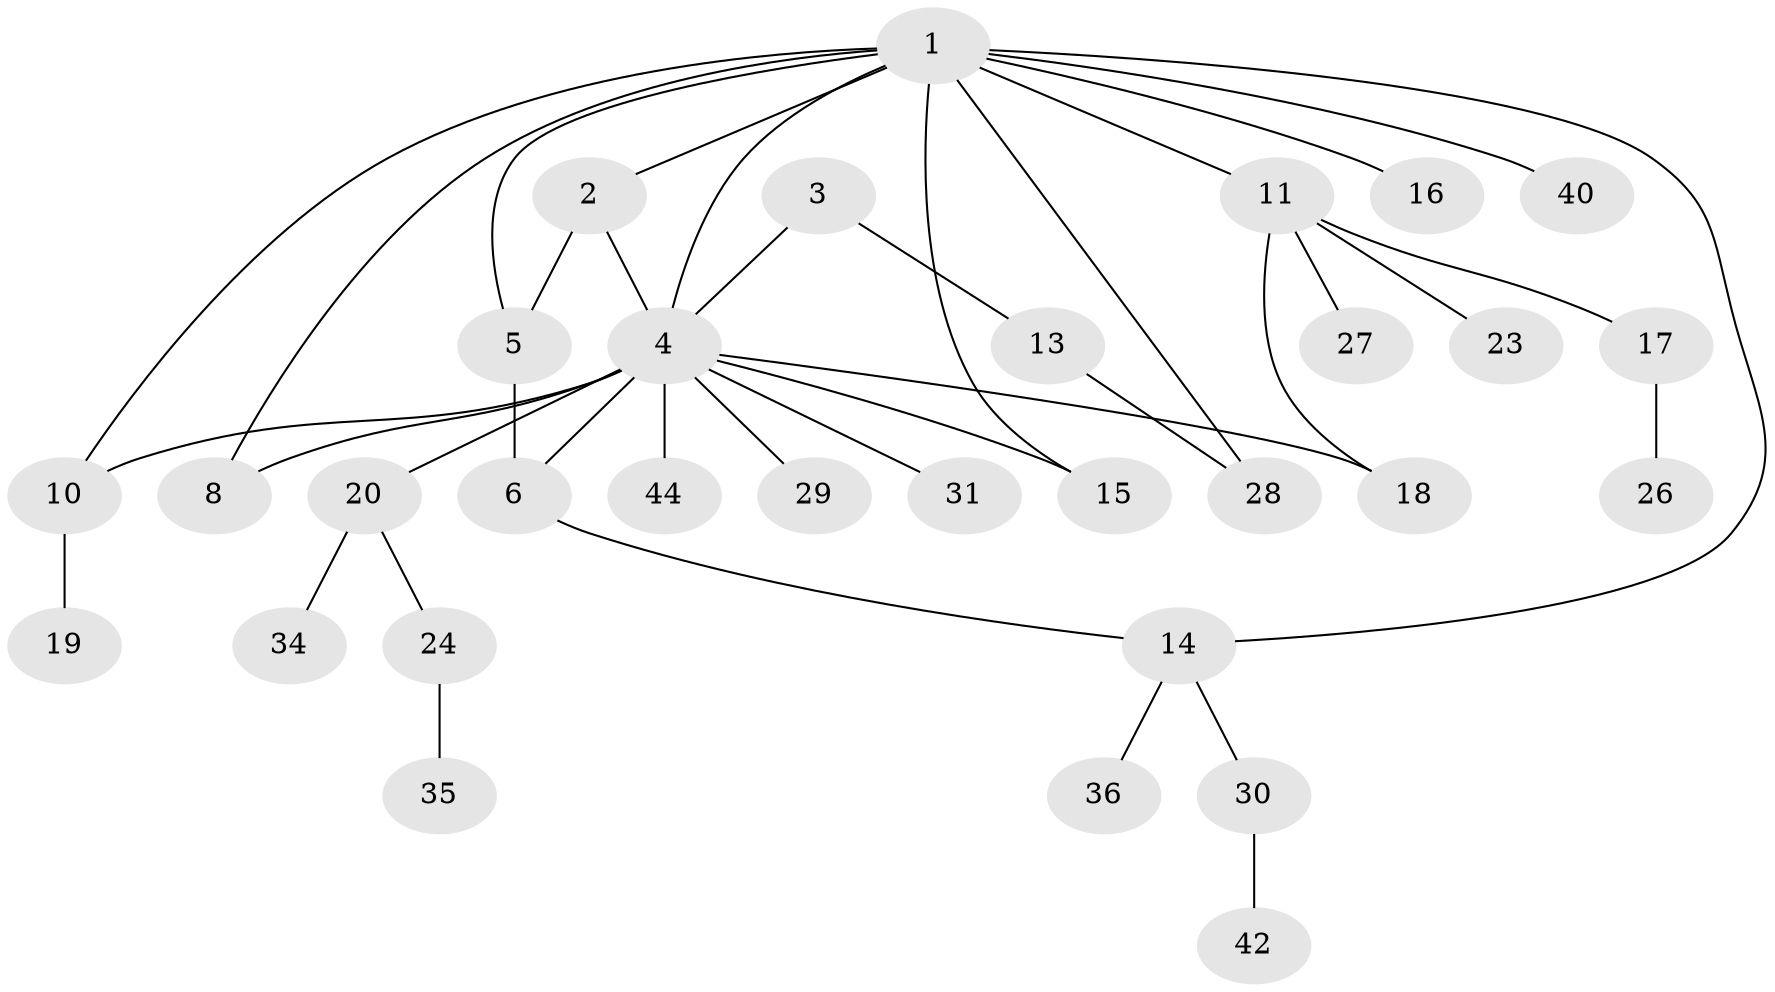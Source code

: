 // original degree distribution, {6: 0.06382978723404255, 4: 0.06382978723404255, 2: 0.23404255319148937, 9: 0.02127659574468085, 3: 0.1276595744680851, 5: 0.02127659574468085, 7: 0.02127659574468085, 1: 0.44680851063829785}
// Generated by graph-tools (version 1.1) at 2025/42/03/06/25 10:42:13]
// undirected, 31 vertices, 39 edges
graph export_dot {
graph [start="1"]
  node [color=gray90,style=filled];
  1 [super="+9"];
  2 [super="+38"];
  3 [super="+12"];
  4 [super="+7"];
  5;
  6 [super="+41"];
  8;
  10 [super="+25"];
  11 [super="+47"];
  13 [super="+39"];
  14 [super="+22"];
  15;
  16;
  17 [super="+21"];
  18 [super="+37"];
  19 [super="+45"];
  20;
  23;
  24 [super="+43"];
  26;
  27;
  28 [super="+33"];
  29;
  30 [super="+32"];
  31;
  34;
  35;
  36;
  40 [super="+46"];
  42;
  44;
  1 -- 2;
  1 -- 11;
  1 -- 40;
  1 -- 4;
  1 -- 16;
  1 -- 5;
  1 -- 8;
  1 -- 10;
  1 -- 28;
  1 -- 15;
  1 -- 14;
  2 -- 4;
  2 -- 5;
  3 -- 4;
  3 -- 13;
  4 -- 6 [weight=2];
  4 -- 10;
  4 -- 15;
  4 -- 29;
  4 -- 31;
  4 -- 20;
  4 -- 8;
  4 -- 44;
  4 -- 18;
  5 -- 6;
  6 -- 14;
  10 -- 19;
  11 -- 17;
  11 -- 18;
  11 -- 23;
  11 -- 27;
  13 -- 28;
  14 -- 30;
  14 -- 36;
  17 -- 26;
  20 -- 24;
  20 -- 34;
  24 -- 35;
  30 -- 42;
}
